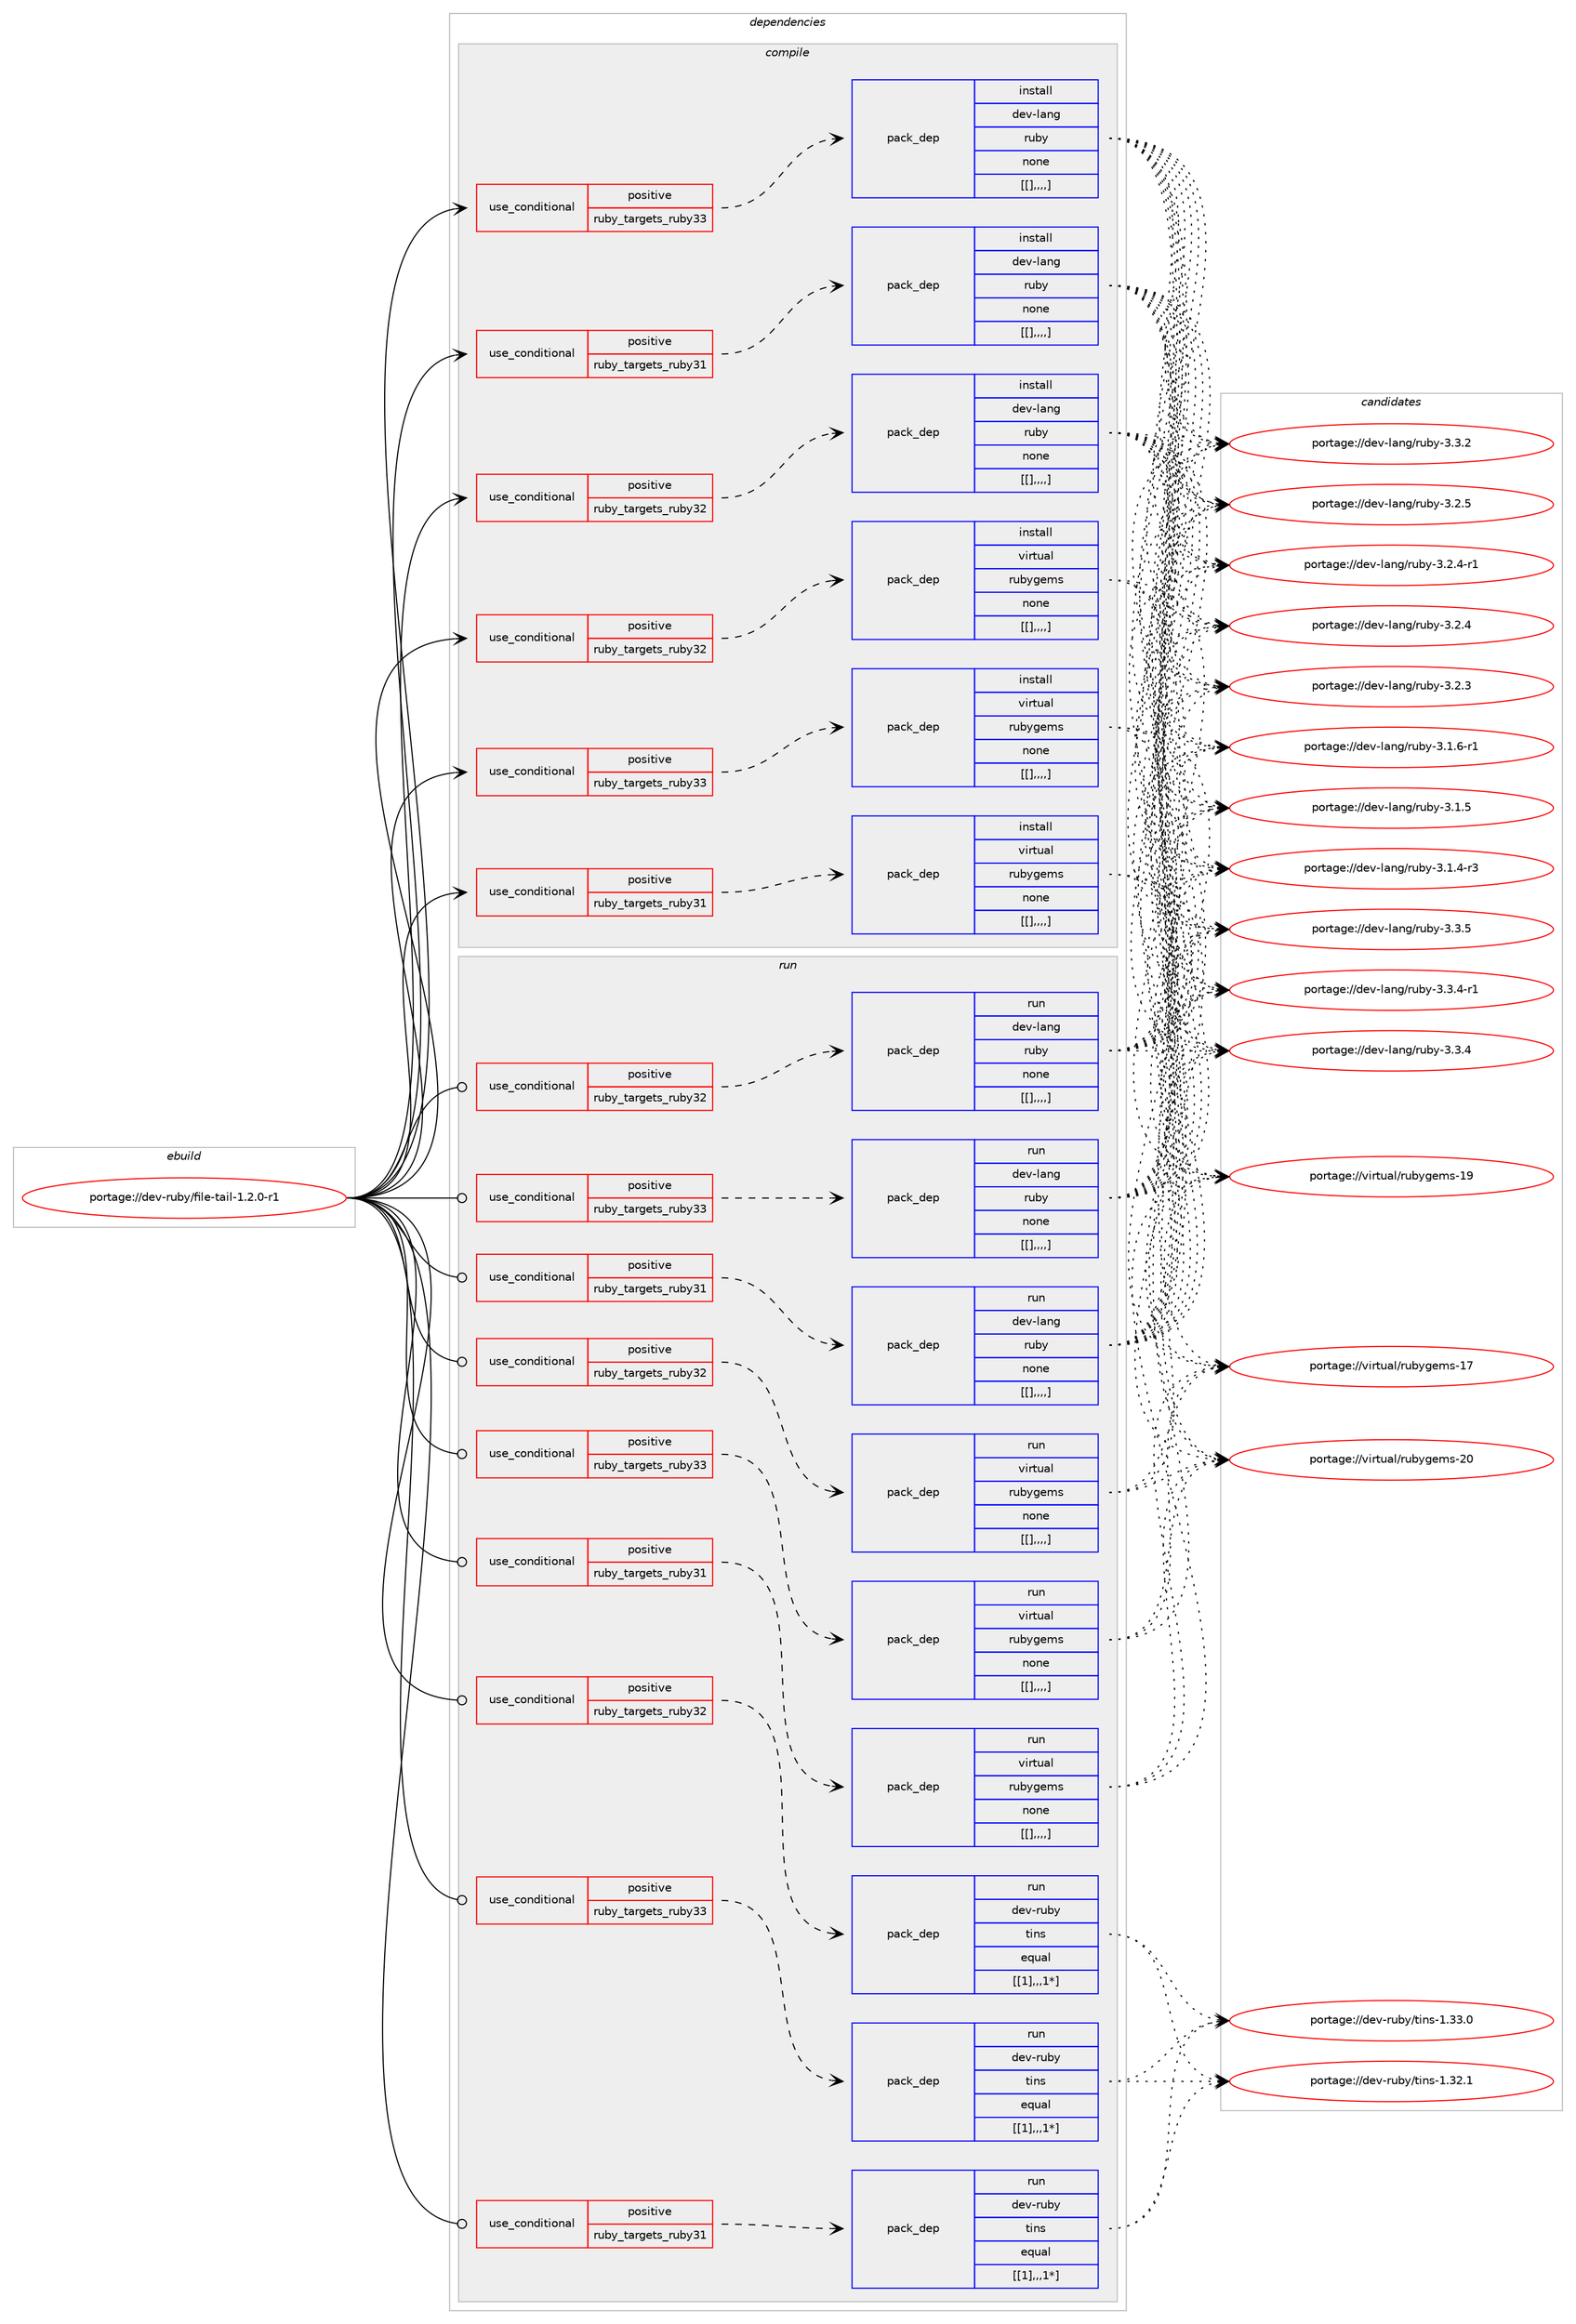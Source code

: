 digraph prolog {

# *************
# Graph options
# *************

newrank=true;
concentrate=true;
compound=true;
graph [rankdir=LR,fontname=Helvetica,fontsize=10,ranksep=1.5];#, ranksep=2.5, nodesep=0.2];
edge  [arrowhead=vee];
node  [fontname=Helvetica,fontsize=10];

# **********
# The ebuild
# **********

subgraph cluster_leftcol {
color=gray;
label=<<i>ebuild</i>>;
id [label="portage://dev-ruby/file-tail-1.2.0-r1", color=red, width=4, href="../dev-ruby/file-tail-1.2.0-r1.svg"];
}

# ****************
# The dependencies
# ****************

subgraph cluster_midcol {
color=gray;
label=<<i>dependencies</i>>;
subgraph cluster_compile {
fillcolor="#eeeeee";
style=filled;
label=<<i>compile</i>>;
subgraph cond49292 {
dependency187082 [label=<<TABLE BORDER="0" CELLBORDER="1" CELLSPACING="0" CELLPADDING="4"><TR><TD ROWSPAN="3" CELLPADDING="10">use_conditional</TD></TR><TR><TD>positive</TD></TR><TR><TD>ruby_targets_ruby31</TD></TR></TABLE>>, shape=none, color=red];
subgraph pack136468 {
dependency187083 [label=<<TABLE BORDER="0" CELLBORDER="1" CELLSPACING="0" CELLPADDING="4" WIDTH="220"><TR><TD ROWSPAN="6" CELLPADDING="30">pack_dep</TD></TR><TR><TD WIDTH="110">install</TD></TR><TR><TD>dev-lang</TD></TR><TR><TD>ruby</TD></TR><TR><TD>none</TD></TR><TR><TD>[[],,,,]</TD></TR></TABLE>>, shape=none, color=blue];
}
dependency187082:e -> dependency187083:w [weight=20,style="dashed",arrowhead="vee"];
}
id:e -> dependency187082:w [weight=20,style="solid",arrowhead="vee"];
subgraph cond49293 {
dependency187084 [label=<<TABLE BORDER="0" CELLBORDER="1" CELLSPACING="0" CELLPADDING="4"><TR><TD ROWSPAN="3" CELLPADDING="10">use_conditional</TD></TR><TR><TD>positive</TD></TR><TR><TD>ruby_targets_ruby31</TD></TR></TABLE>>, shape=none, color=red];
subgraph pack136469 {
dependency187085 [label=<<TABLE BORDER="0" CELLBORDER="1" CELLSPACING="0" CELLPADDING="4" WIDTH="220"><TR><TD ROWSPAN="6" CELLPADDING="30">pack_dep</TD></TR><TR><TD WIDTH="110">install</TD></TR><TR><TD>virtual</TD></TR><TR><TD>rubygems</TD></TR><TR><TD>none</TD></TR><TR><TD>[[],,,,]</TD></TR></TABLE>>, shape=none, color=blue];
}
dependency187084:e -> dependency187085:w [weight=20,style="dashed",arrowhead="vee"];
}
id:e -> dependency187084:w [weight=20,style="solid",arrowhead="vee"];
subgraph cond49294 {
dependency187086 [label=<<TABLE BORDER="0" CELLBORDER="1" CELLSPACING="0" CELLPADDING="4"><TR><TD ROWSPAN="3" CELLPADDING="10">use_conditional</TD></TR><TR><TD>positive</TD></TR><TR><TD>ruby_targets_ruby32</TD></TR></TABLE>>, shape=none, color=red];
subgraph pack136470 {
dependency187087 [label=<<TABLE BORDER="0" CELLBORDER="1" CELLSPACING="0" CELLPADDING="4" WIDTH="220"><TR><TD ROWSPAN="6" CELLPADDING="30">pack_dep</TD></TR><TR><TD WIDTH="110">install</TD></TR><TR><TD>dev-lang</TD></TR><TR><TD>ruby</TD></TR><TR><TD>none</TD></TR><TR><TD>[[],,,,]</TD></TR></TABLE>>, shape=none, color=blue];
}
dependency187086:e -> dependency187087:w [weight=20,style="dashed",arrowhead="vee"];
}
id:e -> dependency187086:w [weight=20,style="solid",arrowhead="vee"];
subgraph cond49295 {
dependency187088 [label=<<TABLE BORDER="0" CELLBORDER="1" CELLSPACING="0" CELLPADDING="4"><TR><TD ROWSPAN="3" CELLPADDING="10">use_conditional</TD></TR><TR><TD>positive</TD></TR><TR><TD>ruby_targets_ruby32</TD></TR></TABLE>>, shape=none, color=red];
subgraph pack136471 {
dependency187089 [label=<<TABLE BORDER="0" CELLBORDER="1" CELLSPACING="0" CELLPADDING="4" WIDTH="220"><TR><TD ROWSPAN="6" CELLPADDING="30">pack_dep</TD></TR><TR><TD WIDTH="110">install</TD></TR><TR><TD>virtual</TD></TR><TR><TD>rubygems</TD></TR><TR><TD>none</TD></TR><TR><TD>[[],,,,]</TD></TR></TABLE>>, shape=none, color=blue];
}
dependency187088:e -> dependency187089:w [weight=20,style="dashed",arrowhead="vee"];
}
id:e -> dependency187088:w [weight=20,style="solid",arrowhead="vee"];
subgraph cond49296 {
dependency187090 [label=<<TABLE BORDER="0" CELLBORDER="1" CELLSPACING="0" CELLPADDING="4"><TR><TD ROWSPAN="3" CELLPADDING="10">use_conditional</TD></TR><TR><TD>positive</TD></TR><TR><TD>ruby_targets_ruby33</TD></TR></TABLE>>, shape=none, color=red];
subgraph pack136472 {
dependency187091 [label=<<TABLE BORDER="0" CELLBORDER="1" CELLSPACING="0" CELLPADDING="4" WIDTH="220"><TR><TD ROWSPAN="6" CELLPADDING="30">pack_dep</TD></TR><TR><TD WIDTH="110">install</TD></TR><TR><TD>dev-lang</TD></TR><TR><TD>ruby</TD></TR><TR><TD>none</TD></TR><TR><TD>[[],,,,]</TD></TR></TABLE>>, shape=none, color=blue];
}
dependency187090:e -> dependency187091:w [weight=20,style="dashed",arrowhead="vee"];
}
id:e -> dependency187090:w [weight=20,style="solid",arrowhead="vee"];
subgraph cond49297 {
dependency187092 [label=<<TABLE BORDER="0" CELLBORDER="1" CELLSPACING="0" CELLPADDING="4"><TR><TD ROWSPAN="3" CELLPADDING="10">use_conditional</TD></TR><TR><TD>positive</TD></TR><TR><TD>ruby_targets_ruby33</TD></TR></TABLE>>, shape=none, color=red];
subgraph pack136473 {
dependency187093 [label=<<TABLE BORDER="0" CELLBORDER="1" CELLSPACING="0" CELLPADDING="4" WIDTH="220"><TR><TD ROWSPAN="6" CELLPADDING="30">pack_dep</TD></TR><TR><TD WIDTH="110">install</TD></TR><TR><TD>virtual</TD></TR><TR><TD>rubygems</TD></TR><TR><TD>none</TD></TR><TR><TD>[[],,,,]</TD></TR></TABLE>>, shape=none, color=blue];
}
dependency187092:e -> dependency187093:w [weight=20,style="dashed",arrowhead="vee"];
}
id:e -> dependency187092:w [weight=20,style="solid",arrowhead="vee"];
}
subgraph cluster_compileandrun {
fillcolor="#eeeeee";
style=filled;
label=<<i>compile and run</i>>;
}
subgraph cluster_run {
fillcolor="#eeeeee";
style=filled;
label=<<i>run</i>>;
subgraph cond49298 {
dependency187094 [label=<<TABLE BORDER="0" CELLBORDER="1" CELLSPACING="0" CELLPADDING="4"><TR><TD ROWSPAN="3" CELLPADDING="10">use_conditional</TD></TR><TR><TD>positive</TD></TR><TR><TD>ruby_targets_ruby31</TD></TR></TABLE>>, shape=none, color=red];
subgraph pack136474 {
dependency187095 [label=<<TABLE BORDER="0" CELLBORDER="1" CELLSPACING="0" CELLPADDING="4" WIDTH="220"><TR><TD ROWSPAN="6" CELLPADDING="30">pack_dep</TD></TR><TR><TD WIDTH="110">run</TD></TR><TR><TD>dev-lang</TD></TR><TR><TD>ruby</TD></TR><TR><TD>none</TD></TR><TR><TD>[[],,,,]</TD></TR></TABLE>>, shape=none, color=blue];
}
dependency187094:e -> dependency187095:w [weight=20,style="dashed",arrowhead="vee"];
}
id:e -> dependency187094:w [weight=20,style="solid",arrowhead="odot"];
subgraph cond49299 {
dependency187096 [label=<<TABLE BORDER="0" CELLBORDER="1" CELLSPACING="0" CELLPADDING="4"><TR><TD ROWSPAN="3" CELLPADDING="10">use_conditional</TD></TR><TR><TD>positive</TD></TR><TR><TD>ruby_targets_ruby31</TD></TR></TABLE>>, shape=none, color=red];
subgraph pack136475 {
dependency187097 [label=<<TABLE BORDER="0" CELLBORDER="1" CELLSPACING="0" CELLPADDING="4" WIDTH="220"><TR><TD ROWSPAN="6" CELLPADDING="30">pack_dep</TD></TR><TR><TD WIDTH="110">run</TD></TR><TR><TD>dev-ruby</TD></TR><TR><TD>tins</TD></TR><TR><TD>equal</TD></TR><TR><TD>[[1],,,1*]</TD></TR></TABLE>>, shape=none, color=blue];
}
dependency187096:e -> dependency187097:w [weight=20,style="dashed",arrowhead="vee"];
}
id:e -> dependency187096:w [weight=20,style="solid",arrowhead="odot"];
subgraph cond49300 {
dependency187098 [label=<<TABLE BORDER="0" CELLBORDER="1" CELLSPACING="0" CELLPADDING="4"><TR><TD ROWSPAN="3" CELLPADDING="10">use_conditional</TD></TR><TR><TD>positive</TD></TR><TR><TD>ruby_targets_ruby31</TD></TR></TABLE>>, shape=none, color=red];
subgraph pack136476 {
dependency187099 [label=<<TABLE BORDER="0" CELLBORDER="1" CELLSPACING="0" CELLPADDING="4" WIDTH="220"><TR><TD ROWSPAN="6" CELLPADDING="30">pack_dep</TD></TR><TR><TD WIDTH="110">run</TD></TR><TR><TD>virtual</TD></TR><TR><TD>rubygems</TD></TR><TR><TD>none</TD></TR><TR><TD>[[],,,,]</TD></TR></TABLE>>, shape=none, color=blue];
}
dependency187098:e -> dependency187099:w [weight=20,style="dashed",arrowhead="vee"];
}
id:e -> dependency187098:w [weight=20,style="solid",arrowhead="odot"];
subgraph cond49301 {
dependency187100 [label=<<TABLE BORDER="0" CELLBORDER="1" CELLSPACING="0" CELLPADDING="4"><TR><TD ROWSPAN="3" CELLPADDING="10">use_conditional</TD></TR><TR><TD>positive</TD></TR><TR><TD>ruby_targets_ruby32</TD></TR></TABLE>>, shape=none, color=red];
subgraph pack136477 {
dependency187101 [label=<<TABLE BORDER="0" CELLBORDER="1" CELLSPACING="0" CELLPADDING="4" WIDTH="220"><TR><TD ROWSPAN="6" CELLPADDING="30">pack_dep</TD></TR><TR><TD WIDTH="110">run</TD></TR><TR><TD>dev-lang</TD></TR><TR><TD>ruby</TD></TR><TR><TD>none</TD></TR><TR><TD>[[],,,,]</TD></TR></TABLE>>, shape=none, color=blue];
}
dependency187100:e -> dependency187101:w [weight=20,style="dashed",arrowhead="vee"];
}
id:e -> dependency187100:w [weight=20,style="solid",arrowhead="odot"];
subgraph cond49302 {
dependency187102 [label=<<TABLE BORDER="0" CELLBORDER="1" CELLSPACING="0" CELLPADDING="4"><TR><TD ROWSPAN="3" CELLPADDING="10">use_conditional</TD></TR><TR><TD>positive</TD></TR><TR><TD>ruby_targets_ruby32</TD></TR></TABLE>>, shape=none, color=red];
subgraph pack136478 {
dependency187103 [label=<<TABLE BORDER="0" CELLBORDER="1" CELLSPACING="0" CELLPADDING="4" WIDTH="220"><TR><TD ROWSPAN="6" CELLPADDING="30">pack_dep</TD></TR><TR><TD WIDTH="110">run</TD></TR><TR><TD>dev-ruby</TD></TR><TR><TD>tins</TD></TR><TR><TD>equal</TD></TR><TR><TD>[[1],,,1*]</TD></TR></TABLE>>, shape=none, color=blue];
}
dependency187102:e -> dependency187103:w [weight=20,style="dashed",arrowhead="vee"];
}
id:e -> dependency187102:w [weight=20,style="solid",arrowhead="odot"];
subgraph cond49303 {
dependency187104 [label=<<TABLE BORDER="0" CELLBORDER="1" CELLSPACING="0" CELLPADDING="4"><TR><TD ROWSPAN="3" CELLPADDING="10">use_conditional</TD></TR><TR><TD>positive</TD></TR><TR><TD>ruby_targets_ruby32</TD></TR></TABLE>>, shape=none, color=red];
subgraph pack136479 {
dependency187105 [label=<<TABLE BORDER="0" CELLBORDER="1" CELLSPACING="0" CELLPADDING="4" WIDTH="220"><TR><TD ROWSPAN="6" CELLPADDING="30">pack_dep</TD></TR><TR><TD WIDTH="110">run</TD></TR><TR><TD>virtual</TD></TR><TR><TD>rubygems</TD></TR><TR><TD>none</TD></TR><TR><TD>[[],,,,]</TD></TR></TABLE>>, shape=none, color=blue];
}
dependency187104:e -> dependency187105:w [weight=20,style="dashed",arrowhead="vee"];
}
id:e -> dependency187104:w [weight=20,style="solid",arrowhead="odot"];
subgraph cond49304 {
dependency187106 [label=<<TABLE BORDER="0" CELLBORDER="1" CELLSPACING="0" CELLPADDING="4"><TR><TD ROWSPAN="3" CELLPADDING="10">use_conditional</TD></TR><TR><TD>positive</TD></TR><TR><TD>ruby_targets_ruby33</TD></TR></TABLE>>, shape=none, color=red];
subgraph pack136480 {
dependency187107 [label=<<TABLE BORDER="0" CELLBORDER="1" CELLSPACING="0" CELLPADDING="4" WIDTH="220"><TR><TD ROWSPAN="6" CELLPADDING="30">pack_dep</TD></TR><TR><TD WIDTH="110">run</TD></TR><TR><TD>dev-lang</TD></TR><TR><TD>ruby</TD></TR><TR><TD>none</TD></TR><TR><TD>[[],,,,]</TD></TR></TABLE>>, shape=none, color=blue];
}
dependency187106:e -> dependency187107:w [weight=20,style="dashed",arrowhead="vee"];
}
id:e -> dependency187106:w [weight=20,style="solid",arrowhead="odot"];
subgraph cond49305 {
dependency187108 [label=<<TABLE BORDER="0" CELLBORDER="1" CELLSPACING="0" CELLPADDING="4"><TR><TD ROWSPAN="3" CELLPADDING="10">use_conditional</TD></TR><TR><TD>positive</TD></TR><TR><TD>ruby_targets_ruby33</TD></TR></TABLE>>, shape=none, color=red];
subgraph pack136481 {
dependency187109 [label=<<TABLE BORDER="0" CELLBORDER="1" CELLSPACING="0" CELLPADDING="4" WIDTH="220"><TR><TD ROWSPAN="6" CELLPADDING="30">pack_dep</TD></TR><TR><TD WIDTH="110">run</TD></TR><TR><TD>dev-ruby</TD></TR><TR><TD>tins</TD></TR><TR><TD>equal</TD></TR><TR><TD>[[1],,,1*]</TD></TR></TABLE>>, shape=none, color=blue];
}
dependency187108:e -> dependency187109:w [weight=20,style="dashed",arrowhead="vee"];
}
id:e -> dependency187108:w [weight=20,style="solid",arrowhead="odot"];
subgraph cond49306 {
dependency187110 [label=<<TABLE BORDER="0" CELLBORDER="1" CELLSPACING="0" CELLPADDING="4"><TR><TD ROWSPAN="3" CELLPADDING="10">use_conditional</TD></TR><TR><TD>positive</TD></TR><TR><TD>ruby_targets_ruby33</TD></TR></TABLE>>, shape=none, color=red];
subgraph pack136482 {
dependency187111 [label=<<TABLE BORDER="0" CELLBORDER="1" CELLSPACING="0" CELLPADDING="4" WIDTH="220"><TR><TD ROWSPAN="6" CELLPADDING="30">pack_dep</TD></TR><TR><TD WIDTH="110">run</TD></TR><TR><TD>virtual</TD></TR><TR><TD>rubygems</TD></TR><TR><TD>none</TD></TR><TR><TD>[[],,,,]</TD></TR></TABLE>>, shape=none, color=blue];
}
dependency187110:e -> dependency187111:w [weight=20,style="dashed",arrowhead="vee"];
}
id:e -> dependency187110:w [weight=20,style="solid",arrowhead="odot"];
}
}

# **************
# The candidates
# **************

subgraph cluster_choices {
rank=same;
color=gray;
label=<<i>candidates</i>>;

subgraph choice136468 {
color=black;
nodesep=1;
choice10010111845108971101034711411798121455146514653 [label="portage://dev-lang/ruby-3.3.5", color=red, width=4,href="../dev-lang/ruby-3.3.5.svg"];
choice100101118451089711010347114117981214551465146524511449 [label="portage://dev-lang/ruby-3.3.4-r1", color=red, width=4,href="../dev-lang/ruby-3.3.4-r1.svg"];
choice10010111845108971101034711411798121455146514652 [label="portage://dev-lang/ruby-3.3.4", color=red, width=4,href="../dev-lang/ruby-3.3.4.svg"];
choice10010111845108971101034711411798121455146514650 [label="portage://dev-lang/ruby-3.3.2", color=red, width=4,href="../dev-lang/ruby-3.3.2.svg"];
choice10010111845108971101034711411798121455146504653 [label="portage://dev-lang/ruby-3.2.5", color=red, width=4,href="../dev-lang/ruby-3.2.5.svg"];
choice100101118451089711010347114117981214551465046524511449 [label="portage://dev-lang/ruby-3.2.4-r1", color=red, width=4,href="../dev-lang/ruby-3.2.4-r1.svg"];
choice10010111845108971101034711411798121455146504652 [label="portage://dev-lang/ruby-3.2.4", color=red, width=4,href="../dev-lang/ruby-3.2.4.svg"];
choice10010111845108971101034711411798121455146504651 [label="portage://dev-lang/ruby-3.2.3", color=red, width=4,href="../dev-lang/ruby-3.2.3.svg"];
choice100101118451089711010347114117981214551464946544511449 [label="portage://dev-lang/ruby-3.1.6-r1", color=red, width=4,href="../dev-lang/ruby-3.1.6-r1.svg"];
choice10010111845108971101034711411798121455146494653 [label="portage://dev-lang/ruby-3.1.5", color=red, width=4,href="../dev-lang/ruby-3.1.5.svg"];
choice100101118451089711010347114117981214551464946524511451 [label="portage://dev-lang/ruby-3.1.4-r3", color=red, width=4,href="../dev-lang/ruby-3.1.4-r3.svg"];
dependency187083:e -> choice10010111845108971101034711411798121455146514653:w [style=dotted,weight="100"];
dependency187083:e -> choice100101118451089711010347114117981214551465146524511449:w [style=dotted,weight="100"];
dependency187083:e -> choice10010111845108971101034711411798121455146514652:w [style=dotted,weight="100"];
dependency187083:e -> choice10010111845108971101034711411798121455146514650:w [style=dotted,weight="100"];
dependency187083:e -> choice10010111845108971101034711411798121455146504653:w [style=dotted,weight="100"];
dependency187083:e -> choice100101118451089711010347114117981214551465046524511449:w [style=dotted,weight="100"];
dependency187083:e -> choice10010111845108971101034711411798121455146504652:w [style=dotted,weight="100"];
dependency187083:e -> choice10010111845108971101034711411798121455146504651:w [style=dotted,weight="100"];
dependency187083:e -> choice100101118451089711010347114117981214551464946544511449:w [style=dotted,weight="100"];
dependency187083:e -> choice10010111845108971101034711411798121455146494653:w [style=dotted,weight="100"];
dependency187083:e -> choice100101118451089711010347114117981214551464946524511451:w [style=dotted,weight="100"];
}
subgraph choice136469 {
color=black;
nodesep=1;
choice118105114116117971084711411798121103101109115455048 [label="portage://virtual/rubygems-20", color=red, width=4,href="../virtual/rubygems-20.svg"];
choice118105114116117971084711411798121103101109115454957 [label="portage://virtual/rubygems-19", color=red, width=4,href="../virtual/rubygems-19.svg"];
choice118105114116117971084711411798121103101109115454955 [label="portage://virtual/rubygems-17", color=red, width=4,href="../virtual/rubygems-17.svg"];
dependency187085:e -> choice118105114116117971084711411798121103101109115455048:w [style=dotted,weight="100"];
dependency187085:e -> choice118105114116117971084711411798121103101109115454957:w [style=dotted,weight="100"];
dependency187085:e -> choice118105114116117971084711411798121103101109115454955:w [style=dotted,weight="100"];
}
subgraph choice136470 {
color=black;
nodesep=1;
choice10010111845108971101034711411798121455146514653 [label="portage://dev-lang/ruby-3.3.5", color=red, width=4,href="../dev-lang/ruby-3.3.5.svg"];
choice100101118451089711010347114117981214551465146524511449 [label="portage://dev-lang/ruby-3.3.4-r1", color=red, width=4,href="../dev-lang/ruby-3.3.4-r1.svg"];
choice10010111845108971101034711411798121455146514652 [label="portage://dev-lang/ruby-3.3.4", color=red, width=4,href="../dev-lang/ruby-3.3.4.svg"];
choice10010111845108971101034711411798121455146514650 [label="portage://dev-lang/ruby-3.3.2", color=red, width=4,href="../dev-lang/ruby-3.3.2.svg"];
choice10010111845108971101034711411798121455146504653 [label="portage://dev-lang/ruby-3.2.5", color=red, width=4,href="../dev-lang/ruby-3.2.5.svg"];
choice100101118451089711010347114117981214551465046524511449 [label="portage://dev-lang/ruby-3.2.4-r1", color=red, width=4,href="../dev-lang/ruby-3.2.4-r1.svg"];
choice10010111845108971101034711411798121455146504652 [label="portage://dev-lang/ruby-3.2.4", color=red, width=4,href="../dev-lang/ruby-3.2.4.svg"];
choice10010111845108971101034711411798121455146504651 [label="portage://dev-lang/ruby-3.2.3", color=red, width=4,href="../dev-lang/ruby-3.2.3.svg"];
choice100101118451089711010347114117981214551464946544511449 [label="portage://dev-lang/ruby-3.1.6-r1", color=red, width=4,href="../dev-lang/ruby-3.1.6-r1.svg"];
choice10010111845108971101034711411798121455146494653 [label="portage://dev-lang/ruby-3.1.5", color=red, width=4,href="../dev-lang/ruby-3.1.5.svg"];
choice100101118451089711010347114117981214551464946524511451 [label="portage://dev-lang/ruby-3.1.4-r3", color=red, width=4,href="../dev-lang/ruby-3.1.4-r3.svg"];
dependency187087:e -> choice10010111845108971101034711411798121455146514653:w [style=dotted,weight="100"];
dependency187087:e -> choice100101118451089711010347114117981214551465146524511449:w [style=dotted,weight="100"];
dependency187087:e -> choice10010111845108971101034711411798121455146514652:w [style=dotted,weight="100"];
dependency187087:e -> choice10010111845108971101034711411798121455146514650:w [style=dotted,weight="100"];
dependency187087:e -> choice10010111845108971101034711411798121455146504653:w [style=dotted,weight="100"];
dependency187087:e -> choice100101118451089711010347114117981214551465046524511449:w [style=dotted,weight="100"];
dependency187087:e -> choice10010111845108971101034711411798121455146504652:w [style=dotted,weight="100"];
dependency187087:e -> choice10010111845108971101034711411798121455146504651:w [style=dotted,weight="100"];
dependency187087:e -> choice100101118451089711010347114117981214551464946544511449:w [style=dotted,weight="100"];
dependency187087:e -> choice10010111845108971101034711411798121455146494653:w [style=dotted,weight="100"];
dependency187087:e -> choice100101118451089711010347114117981214551464946524511451:w [style=dotted,weight="100"];
}
subgraph choice136471 {
color=black;
nodesep=1;
choice118105114116117971084711411798121103101109115455048 [label="portage://virtual/rubygems-20", color=red, width=4,href="../virtual/rubygems-20.svg"];
choice118105114116117971084711411798121103101109115454957 [label="portage://virtual/rubygems-19", color=red, width=4,href="../virtual/rubygems-19.svg"];
choice118105114116117971084711411798121103101109115454955 [label="portage://virtual/rubygems-17", color=red, width=4,href="../virtual/rubygems-17.svg"];
dependency187089:e -> choice118105114116117971084711411798121103101109115455048:w [style=dotted,weight="100"];
dependency187089:e -> choice118105114116117971084711411798121103101109115454957:w [style=dotted,weight="100"];
dependency187089:e -> choice118105114116117971084711411798121103101109115454955:w [style=dotted,weight="100"];
}
subgraph choice136472 {
color=black;
nodesep=1;
choice10010111845108971101034711411798121455146514653 [label="portage://dev-lang/ruby-3.3.5", color=red, width=4,href="../dev-lang/ruby-3.3.5.svg"];
choice100101118451089711010347114117981214551465146524511449 [label="portage://dev-lang/ruby-3.3.4-r1", color=red, width=4,href="../dev-lang/ruby-3.3.4-r1.svg"];
choice10010111845108971101034711411798121455146514652 [label="portage://dev-lang/ruby-3.3.4", color=red, width=4,href="../dev-lang/ruby-3.3.4.svg"];
choice10010111845108971101034711411798121455146514650 [label="portage://dev-lang/ruby-3.3.2", color=red, width=4,href="../dev-lang/ruby-3.3.2.svg"];
choice10010111845108971101034711411798121455146504653 [label="portage://dev-lang/ruby-3.2.5", color=red, width=4,href="../dev-lang/ruby-3.2.5.svg"];
choice100101118451089711010347114117981214551465046524511449 [label="portage://dev-lang/ruby-3.2.4-r1", color=red, width=4,href="../dev-lang/ruby-3.2.4-r1.svg"];
choice10010111845108971101034711411798121455146504652 [label="portage://dev-lang/ruby-3.2.4", color=red, width=4,href="../dev-lang/ruby-3.2.4.svg"];
choice10010111845108971101034711411798121455146504651 [label="portage://dev-lang/ruby-3.2.3", color=red, width=4,href="../dev-lang/ruby-3.2.3.svg"];
choice100101118451089711010347114117981214551464946544511449 [label="portage://dev-lang/ruby-3.1.6-r1", color=red, width=4,href="../dev-lang/ruby-3.1.6-r1.svg"];
choice10010111845108971101034711411798121455146494653 [label="portage://dev-lang/ruby-3.1.5", color=red, width=4,href="../dev-lang/ruby-3.1.5.svg"];
choice100101118451089711010347114117981214551464946524511451 [label="portage://dev-lang/ruby-3.1.4-r3", color=red, width=4,href="../dev-lang/ruby-3.1.4-r3.svg"];
dependency187091:e -> choice10010111845108971101034711411798121455146514653:w [style=dotted,weight="100"];
dependency187091:e -> choice100101118451089711010347114117981214551465146524511449:w [style=dotted,weight="100"];
dependency187091:e -> choice10010111845108971101034711411798121455146514652:w [style=dotted,weight="100"];
dependency187091:e -> choice10010111845108971101034711411798121455146514650:w [style=dotted,weight="100"];
dependency187091:e -> choice10010111845108971101034711411798121455146504653:w [style=dotted,weight="100"];
dependency187091:e -> choice100101118451089711010347114117981214551465046524511449:w [style=dotted,weight="100"];
dependency187091:e -> choice10010111845108971101034711411798121455146504652:w [style=dotted,weight="100"];
dependency187091:e -> choice10010111845108971101034711411798121455146504651:w [style=dotted,weight="100"];
dependency187091:e -> choice100101118451089711010347114117981214551464946544511449:w [style=dotted,weight="100"];
dependency187091:e -> choice10010111845108971101034711411798121455146494653:w [style=dotted,weight="100"];
dependency187091:e -> choice100101118451089711010347114117981214551464946524511451:w [style=dotted,weight="100"];
}
subgraph choice136473 {
color=black;
nodesep=1;
choice118105114116117971084711411798121103101109115455048 [label="portage://virtual/rubygems-20", color=red, width=4,href="../virtual/rubygems-20.svg"];
choice118105114116117971084711411798121103101109115454957 [label="portage://virtual/rubygems-19", color=red, width=4,href="../virtual/rubygems-19.svg"];
choice118105114116117971084711411798121103101109115454955 [label="portage://virtual/rubygems-17", color=red, width=4,href="../virtual/rubygems-17.svg"];
dependency187093:e -> choice118105114116117971084711411798121103101109115455048:w [style=dotted,weight="100"];
dependency187093:e -> choice118105114116117971084711411798121103101109115454957:w [style=dotted,weight="100"];
dependency187093:e -> choice118105114116117971084711411798121103101109115454955:w [style=dotted,weight="100"];
}
subgraph choice136474 {
color=black;
nodesep=1;
choice10010111845108971101034711411798121455146514653 [label="portage://dev-lang/ruby-3.3.5", color=red, width=4,href="../dev-lang/ruby-3.3.5.svg"];
choice100101118451089711010347114117981214551465146524511449 [label="portage://dev-lang/ruby-3.3.4-r1", color=red, width=4,href="../dev-lang/ruby-3.3.4-r1.svg"];
choice10010111845108971101034711411798121455146514652 [label="portage://dev-lang/ruby-3.3.4", color=red, width=4,href="../dev-lang/ruby-3.3.4.svg"];
choice10010111845108971101034711411798121455146514650 [label="portage://dev-lang/ruby-3.3.2", color=red, width=4,href="../dev-lang/ruby-3.3.2.svg"];
choice10010111845108971101034711411798121455146504653 [label="portage://dev-lang/ruby-3.2.5", color=red, width=4,href="../dev-lang/ruby-3.2.5.svg"];
choice100101118451089711010347114117981214551465046524511449 [label="portage://dev-lang/ruby-3.2.4-r1", color=red, width=4,href="../dev-lang/ruby-3.2.4-r1.svg"];
choice10010111845108971101034711411798121455146504652 [label="portage://dev-lang/ruby-3.2.4", color=red, width=4,href="../dev-lang/ruby-3.2.4.svg"];
choice10010111845108971101034711411798121455146504651 [label="portage://dev-lang/ruby-3.2.3", color=red, width=4,href="../dev-lang/ruby-3.2.3.svg"];
choice100101118451089711010347114117981214551464946544511449 [label="portage://dev-lang/ruby-3.1.6-r1", color=red, width=4,href="../dev-lang/ruby-3.1.6-r1.svg"];
choice10010111845108971101034711411798121455146494653 [label="portage://dev-lang/ruby-3.1.5", color=red, width=4,href="../dev-lang/ruby-3.1.5.svg"];
choice100101118451089711010347114117981214551464946524511451 [label="portage://dev-lang/ruby-3.1.4-r3", color=red, width=4,href="../dev-lang/ruby-3.1.4-r3.svg"];
dependency187095:e -> choice10010111845108971101034711411798121455146514653:w [style=dotted,weight="100"];
dependency187095:e -> choice100101118451089711010347114117981214551465146524511449:w [style=dotted,weight="100"];
dependency187095:e -> choice10010111845108971101034711411798121455146514652:w [style=dotted,weight="100"];
dependency187095:e -> choice10010111845108971101034711411798121455146514650:w [style=dotted,weight="100"];
dependency187095:e -> choice10010111845108971101034711411798121455146504653:w [style=dotted,weight="100"];
dependency187095:e -> choice100101118451089711010347114117981214551465046524511449:w [style=dotted,weight="100"];
dependency187095:e -> choice10010111845108971101034711411798121455146504652:w [style=dotted,weight="100"];
dependency187095:e -> choice10010111845108971101034711411798121455146504651:w [style=dotted,weight="100"];
dependency187095:e -> choice100101118451089711010347114117981214551464946544511449:w [style=dotted,weight="100"];
dependency187095:e -> choice10010111845108971101034711411798121455146494653:w [style=dotted,weight="100"];
dependency187095:e -> choice100101118451089711010347114117981214551464946524511451:w [style=dotted,weight="100"];
}
subgraph choice136475 {
color=black;
nodesep=1;
choice10010111845114117981214711610511011545494651514648 [label="portage://dev-ruby/tins-1.33.0", color=red, width=4,href="../dev-ruby/tins-1.33.0.svg"];
choice10010111845114117981214711610511011545494651504649 [label="portage://dev-ruby/tins-1.32.1", color=red, width=4,href="../dev-ruby/tins-1.32.1.svg"];
dependency187097:e -> choice10010111845114117981214711610511011545494651514648:w [style=dotted,weight="100"];
dependency187097:e -> choice10010111845114117981214711610511011545494651504649:w [style=dotted,weight="100"];
}
subgraph choice136476 {
color=black;
nodesep=1;
choice118105114116117971084711411798121103101109115455048 [label="portage://virtual/rubygems-20", color=red, width=4,href="../virtual/rubygems-20.svg"];
choice118105114116117971084711411798121103101109115454957 [label="portage://virtual/rubygems-19", color=red, width=4,href="../virtual/rubygems-19.svg"];
choice118105114116117971084711411798121103101109115454955 [label="portage://virtual/rubygems-17", color=red, width=4,href="../virtual/rubygems-17.svg"];
dependency187099:e -> choice118105114116117971084711411798121103101109115455048:w [style=dotted,weight="100"];
dependency187099:e -> choice118105114116117971084711411798121103101109115454957:w [style=dotted,weight="100"];
dependency187099:e -> choice118105114116117971084711411798121103101109115454955:w [style=dotted,weight="100"];
}
subgraph choice136477 {
color=black;
nodesep=1;
choice10010111845108971101034711411798121455146514653 [label="portage://dev-lang/ruby-3.3.5", color=red, width=4,href="../dev-lang/ruby-3.3.5.svg"];
choice100101118451089711010347114117981214551465146524511449 [label="portage://dev-lang/ruby-3.3.4-r1", color=red, width=4,href="../dev-lang/ruby-3.3.4-r1.svg"];
choice10010111845108971101034711411798121455146514652 [label="portage://dev-lang/ruby-3.3.4", color=red, width=4,href="../dev-lang/ruby-3.3.4.svg"];
choice10010111845108971101034711411798121455146514650 [label="portage://dev-lang/ruby-3.3.2", color=red, width=4,href="../dev-lang/ruby-3.3.2.svg"];
choice10010111845108971101034711411798121455146504653 [label="portage://dev-lang/ruby-3.2.5", color=red, width=4,href="../dev-lang/ruby-3.2.5.svg"];
choice100101118451089711010347114117981214551465046524511449 [label="portage://dev-lang/ruby-3.2.4-r1", color=red, width=4,href="../dev-lang/ruby-3.2.4-r1.svg"];
choice10010111845108971101034711411798121455146504652 [label="portage://dev-lang/ruby-3.2.4", color=red, width=4,href="../dev-lang/ruby-3.2.4.svg"];
choice10010111845108971101034711411798121455146504651 [label="portage://dev-lang/ruby-3.2.3", color=red, width=4,href="../dev-lang/ruby-3.2.3.svg"];
choice100101118451089711010347114117981214551464946544511449 [label="portage://dev-lang/ruby-3.1.6-r1", color=red, width=4,href="../dev-lang/ruby-3.1.6-r1.svg"];
choice10010111845108971101034711411798121455146494653 [label="portage://dev-lang/ruby-3.1.5", color=red, width=4,href="../dev-lang/ruby-3.1.5.svg"];
choice100101118451089711010347114117981214551464946524511451 [label="portage://dev-lang/ruby-3.1.4-r3", color=red, width=4,href="../dev-lang/ruby-3.1.4-r3.svg"];
dependency187101:e -> choice10010111845108971101034711411798121455146514653:w [style=dotted,weight="100"];
dependency187101:e -> choice100101118451089711010347114117981214551465146524511449:w [style=dotted,weight="100"];
dependency187101:e -> choice10010111845108971101034711411798121455146514652:w [style=dotted,weight="100"];
dependency187101:e -> choice10010111845108971101034711411798121455146514650:w [style=dotted,weight="100"];
dependency187101:e -> choice10010111845108971101034711411798121455146504653:w [style=dotted,weight="100"];
dependency187101:e -> choice100101118451089711010347114117981214551465046524511449:w [style=dotted,weight="100"];
dependency187101:e -> choice10010111845108971101034711411798121455146504652:w [style=dotted,weight="100"];
dependency187101:e -> choice10010111845108971101034711411798121455146504651:w [style=dotted,weight="100"];
dependency187101:e -> choice100101118451089711010347114117981214551464946544511449:w [style=dotted,weight="100"];
dependency187101:e -> choice10010111845108971101034711411798121455146494653:w [style=dotted,weight="100"];
dependency187101:e -> choice100101118451089711010347114117981214551464946524511451:w [style=dotted,weight="100"];
}
subgraph choice136478 {
color=black;
nodesep=1;
choice10010111845114117981214711610511011545494651514648 [label="portage://dev-ruby/tins-1.33.0", color=red, width=4,href="../dev-ruby/tins-1.33.0.svg"];
choice10010111845114117981214711610511011545494651504649 [label="portage://dev-ruby/tins-1.32.1", color=red, width=4,href="../dev-ruby/tins-1.32.1.svg"];
dependency187103:e -> choice10010111845114117981214711610511011545494651514648:w [style=dotted,weight="100"];
dependency187103:e -> choice10010111845114117981214711610511011545494651504649:w [style=dotted,weight="100"];
}
subgraph choice136479 {
color=black;
nodesep=1;
choice118105114116117971084711411798121103101109115455048 [label="portage://virtual/rubygems-20", color=red, width=4,href="../virtual/rubygems-20.svg"];
choice118105114116117971084711411798121103101109115454957 [label="portage://virtual/rubygems-19", color=red, width=4,href="../virtual/rubygems-19.svg"];
choice118105114116117971084711411798121103101109115454955 [label="portage://virtual/rubygems-17", color=red, width=4,href="../virtual/rubygems-17.svg"];
dependency187105:e -> choice118105114116117971084711411798121103101109115455048:w [style=dotted,weight="100"];
dependency187105:e -> choice118105114116117971084711411798121103101109115454957:w [style=dotted,weight="100"];
dependency187105:e -> choice118105114116117971084711411798121103101109115454955:w [style=dotted,weight="100"];
}
subgraph choice136480 {
color=black;
nodesep=1;
choice10010111845108971101034711411798121455146514653 [label="portage://dev-lang/ruby-3.3.5", color=red, width=4,href="../dev-lang/ruby-3.3.5.svg"];
choice100101118451089711010347114117981214551465146524511449 [label="portage://dev-lang/ruby-3.3.4-r1", color=red, width=4,href="../dev-lang/ruby-3.3.4-r1.svg"];
choice10010111845108971101034711411798121455146514652 [label="portage://dev-lang/ruby-3.3.4", color=red, width=4,href="../dev-lang/ruby-3.3.4.svg"];
choice10010111845108971101034711411798121455146514650 [label="portage://dev-lang/ruby-3.3.2", color=red, width=4,href="../dev-lang/ruby-3.3.2.svg"];
choice10010111845108971101034711411798121455146504653 [label="portage://dev-lang/ruby-3.2.5", color=red, width=4,href="../dev-lang/ruby-3.2.5.svg"];
choice100101118451089711010347114117981214551465046524511449 [label="portage://dev-lang/ruby-3.2.4-r1", color=red, width=4,href="../dev-lang/ruby-3.2.4-r1.svg"];
choice10010111845108971101034711411798121455146504652 [label="portage://dev-lang/ruby-3.2.4", color=red, width=4,href="../dev-lang/ruby-3.2.4.svg"];
choice10010111845108971101034711411798121455146504651 [label="portage://dev-lang/ruby-3.2.3", color=red, width=4,href="../dev-lang/ruby-3.2.3.svg"];
choice100101118451089711010347114117981214551464946544511449 [label="portage://dev-lang/ruby-3.1.6-r1", color=red, width=4,href="../dev-lang/ruby-3.1.6-r1.svg"];
choice10010111845108971101034711411798121455146494653 [label="portage://dev-lang/ruby-3.1.5", color=red, width=4,href="../dev-lang/ruby-3.1.5.svg"];
choice100101118451089711010347114117981214551464946524511451 [label="portage://dev-lang/ruby-3.1.4-r3", color=red, width=4,href="../dev-lang/ruby-3.1.4-r3.svg"];
dependency187107:e -> choice10010111845108971101034711411798121455146514653:w [style=dotted,weight="100"];
dependency187107:e -> choice100101118451089711010347114117981214551465146524511449:w [style=dotted,weight="100"];
dependency187107:e -> choice10010111845108971101034711411798121455146514652:w [style=dotted,weight="100"];
dependency187107:e -> choice10010111845108971101034711411798121455146514650:w [style=dotted,weight="100"];
dependency187107:e -> choice10010111845108971101034711411798121455146504653:w [style=dotted,weight="100"];
dependency187107:e -> choice100101118451089711010347114117981214551465046524511449:w [style=dotted,weight="100"];
dependency187107:e -> choice10010111845108971101034711411798121455146504652:w [style=dotted,weight="100"];
dependency187107:e -> choice10010111845108971101034711411798121455146504651:w [style=dotted,weight="100"];
dependency187107:e -> choice100101118451089711010347114117981214551464946544511449:w [style=dotted,weight="100"];
dependency187107:e -> choice10010111845108971101034711411798121455146494653:w [style=dotted,weight="100"];
dependency187107:e -> choice100101118451089711010347114117981214551464946524511451:w [style=dotted,weight="100"];
}
subgraph choice136481 {
color=black;
nodesep=1;
choice10010111845114117981214711610511011545494651514648 [label="portage://dev-ruby/tins-1.33.0", color=red, width=4,href="../dev-ruby/tins-1.33.0.svg"];
choice10010111845114117981214711610511011545494651504649 [label="portage://dev-ruby/tins-1.32.1", color=red, width=4,href="../dev-ruby/tins-1.32.1.svg"];
dependency187109:e -> choice10010111845114117981214711610511011545494651514648:w [style=dotted,weight="100"];
dependency187109:e -> choice10010111845114117981214711610511011545494651504649:w [style=dotted,weight="100"];
}
subgraph choice136482 {
color=black;
nodesep=1;
choice118105114116117971084711411798121103101109115455048 [label="portage://virtual/rubygems-20", color=red, width=4,href="../virtual/rubygems-20.svg"];
choice118105114116117971084711411798121103101109115454957 [label="portage://virtual/rubygems-19", color=red, width=4,href="../virtual/rubygems-19.svg"];
choice118105114116117971084711411798121103101109115454955 [label="portage://virtual/rubygems-17", color=red, width=4,href="../virtual/rubygems-17.svg"];
dependency187111:e -> choice118105114116117971084711411798121103101109115455048:w [style=dotted,weight="100"];
dependency187111:e -> choice118105114116117971084711411798121103101109115454957:w [style=dotted,weight="100"];
dependency187111:e -> choice118105114116117971084711411798121103101109115454955:w [style=dotted,weight="100"];
}
}

}
